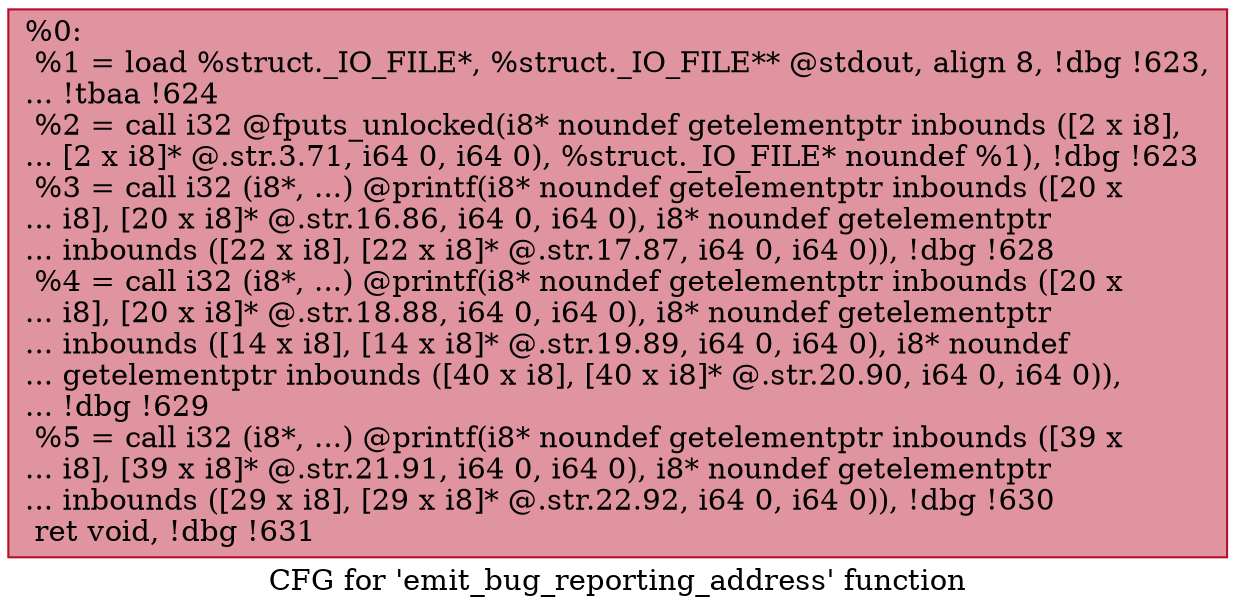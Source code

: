digraph "CFG for 'emit_bug_reporting_address' function" {
	label="CFG for 'emit_bug_reporting_address' function";

	Node0x6912b0 [shape=record,color="#b70d28ff", style=filled, fillcolor="#b70d2870",label="{%0:\l  %1 = load %struct._IO_FILE*, %struct._IO_FILE** @stdout, align 8, !dbg !623,\l... !tbaa !624\l  %2 = call i32 @fputs_unlocked(i8* noundef getelementptr inbounds ([2 x i8],\l... [2 x i8]* @.str.3.71, i64 0, i64 0), %struct._IO_FILE* noundef %1), !dbg !623\l  %3 = call i32 (i8*, ...) @printf(i8* noundef getelementptr inbounds ([20 x\l... i8], [20 x i8]* @.str.16.86, i64 0, i64 0), i8* noundef getelementptr\l... inbounds ([22 x i8], [22 x i8]* @.str.17.87, i64 0, i64 0)), !dbg !628\l  %4 = call i32 (i8*, ...) @printf(i8* noundef getelementptr inbounds ([20 x\l... i8], [20 x i8]* @.str.18.88, i64 0, i64 0), i8* noundef getelementptr\l... inbounds ([14 x i8], [14 x i8]* @.str.19.89, i64 0, i64 0), i8* noundef\l... getelementptr inbounds ([40 x i8], [40 x i8]* @.str.20.90, i64 0, i64 0)),\l... !dbg !629\l  %5 = call i32 (i8*, ...) @printf(i8* noundef getelementptr inbounds ([39 x\l... i8], [39 x i8]* @.str.21.91, i64 0, i64 0), i8* noundef getelementptr\l... inbounds ([29 x i8], [29 x i8]* @.str.22.92, i64 0, i64 0)), !dbg !630\l  ret void, !dbg !631\l}"];
}
